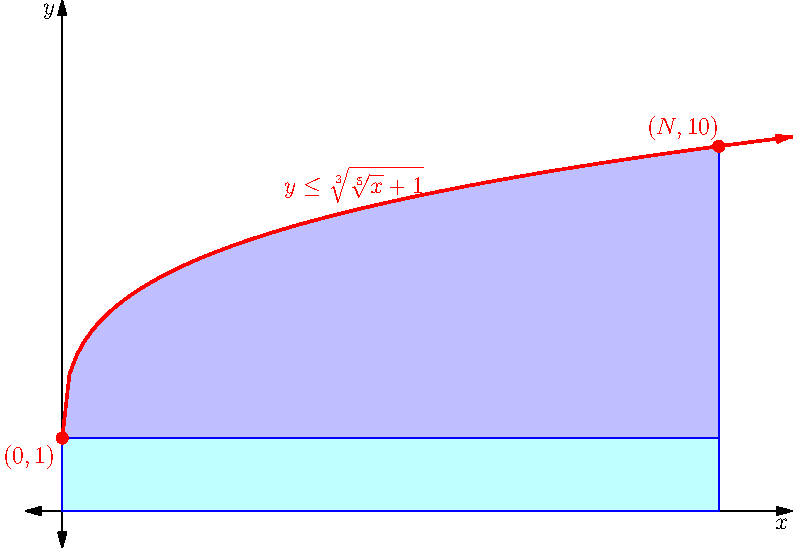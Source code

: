 size(14cm);

import graph;
xaxis("$x$", -0.5, 10, Arrows);
yaxis("$y$", -0.5, 7, Arrows);

real f(real x) {
  return (8*x**0.5+1)**0.5;
}
filldraw(graph(f,0,9)--(9,1)--(0,1)--cycle, paleblue, blue);
filldraw(box((0,0), (9,1)), palecyan, blue);
draw(graph(f, 0, 10), red+1.3);
draw(graph(f, 0, 10), red, EndArrow);
label("$y \le \sqrt[3]{\sqrt[5]{x}+1}$", (4, f(4)), dir(90), red);
dotfactor *= 2;
dot("$(N,10)$", (9,5), 1.2*dir(130), red);
dot("$(0,1)$", (0,1), 1.4*dir(225), red);
